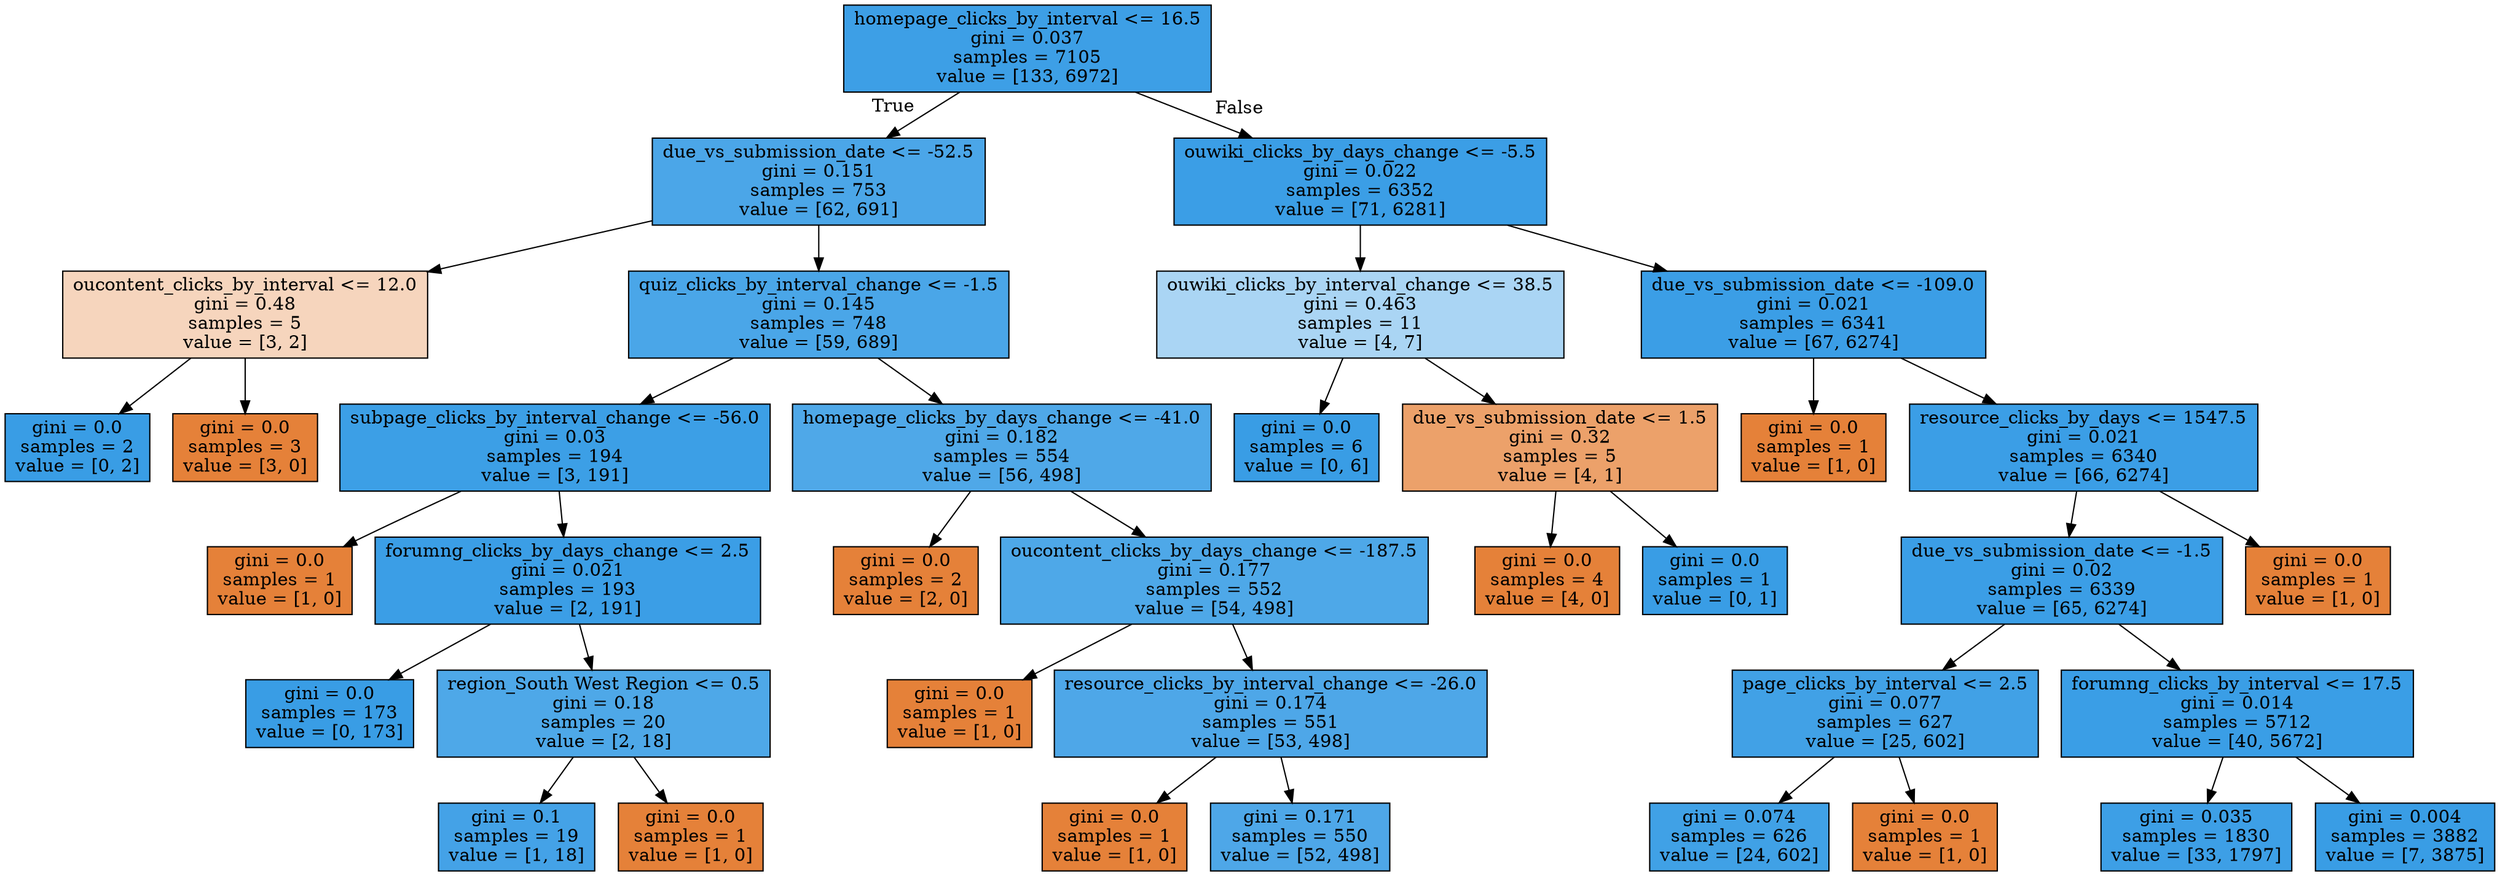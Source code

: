 digraph Tree {
node [shape=box, style="filled", color="black"] ;
0 [label="homepage_clicks_by_interval <= 16.5\ngini = 0.037\nsamples = 7105\nvalue = [133, 6972]", fillcolor="#399de5fa"] ;
1 [label="due_vs_submission_date <= -52.5\ngini = 0.151\nsamples = 753\nvalue = [62, 691]", fillcolor="#399de5e8"] ;
0 -> 1 [labeldistance=2.5, labelangle=45, headlabel="True"] ;
2 [label="oucontent_clicks_by_interval <= 12.0\ngini = 0.48\nsamples = 5\nvalue = [3, 2]", fillcolor="#e5813955"] ;
1 -> 2 ;
3 [label="gini = 0.0\nsamples = 2\nvalue = [0, 2]", fillcolor="#399de5ff"] ;
2 -> 3 ;
4 [label="gini = 0.0\nsamples = 3\nvalue = [3, 0]", fillcolor="#e58139ff"] ;
2 -> 4 ;
5 [label="quiz_clicks_by_interval_change <= -1.5\ngini = 0.145\nsamples = 748\nvalue = [59, 689]", fillcolor="#399de5e9"] ;
1 -> 5 ;
6 [label="subpage_clicks_by_interval_change <= -56.0\ngini = 0.03\nsamples = 194\nvalue = [3, 191]", fillcolor="#399de5fb"] ;
5 -> 6 ;
7 [label="gini = 0.0\nsamples = 1\nvalue = [1, 0]", fillcolor="#e58139ff"] ;
6 -> 7 ;
8 [label="forumng_clicks_by_days_change <= 2.5\ngini = 0.021\nsamples = 193\nvalue = [2, 191]", fillcolor="#399de5fc"] ;
6 -> 8 ;
9 [label="gini = 0.0\nsamples = 173\nvalue = [0, 173]", fillcolor="#399de5ff"] ;
8 -> 9 ;
10 [label="region_South West Region <= 0.5\ngini = 0.18\nsamples = 20\nvalue = [2, 18]", fillcolor="#399de5e3"] ;
8 -> 10 ;
11 [label="gini = 0.1\nsamples = 19\nvalue = [1, 18]", fillcolor="#399de5f1"] ;
10 -> 11 ;
12 [label="gini = 0.0\nsamples = 1\nvalue = [1, 0]", fillcolor="#e58139ff"] ;
10 -> 12 ;
13 [label="homepage_clicks_by_days_change <= -41.0\ngini = 0.182\nsamples = 554\nvalue = [56, 498]", fillcolor="#399de5e2"] ;
5 -> 13 ;
14 [label="gini = 0.0\nsamples = 2\nvalue = [2, 0]", fillcolor="#e58139ff"] ;
13 -> 14 ;
15 [label="oucontent_clicks_by_days_change <= -187.5\ngini = 0.177\nsamples = 552\nvalue = [54, 498]", fillcolor="#399de5e3"] ;
13 -> 15 ;
16 [label="gini = 0.0\nsamples = 1\nvalue = [1, 0]", fillcolor="#e58139ff"] ;
15 -> 16 ;
17 [label="resource_clicks_by_interval_change <= -26.0\ngini = 0.174\nsamples = 551\nvalue = [53, 498]", fillcolor="#399de5e4"] ;
15 -> 17 ;
18 [label="gini = 0.0\nsamples = 1\nvalue = [1, 0]", fillcolor="#e58139ff"] ;
17 -> 18 ;
19 [label="gini = 0.171\nsamples = 550\nvalue = [52, 498]", fillcolor="#399de5e4"] ;
17 -> 19 ;
20 [label="ouwiki_clicks_by_days_change <= -5.5\ngini = 0.022\nsamples = 6352\nvalue = [71, 6281]", fillcolor="#399de5fc"] ;
0 -> 20 [labeldistance=2.5, labelangle=-45, headlabel="False"] ;
21 [label="ouwiki_clicks_by_interval_change <= 38.5\ngini = 0.463\nsamples = 11\nvalue = [4, 7]", fillcolor="#399de56d"] ;
20 -> 21 ;
22 [label="gini = 0.0\nsamples = 6\nvalue = [0, 6]", fillcolor="#399de5ff"] ;
21 -> 22 ;
23 [label="due_vs_submission_date <= 1.5\ngini = 0.32\nsamples = 5\nvalue = [4, 1]", fillcolor="#e58139bf"] ;
21 -> 23 ;
24 [label="gini = 0.0\nsamples = 4\nvalue = [4, 0]", fillcolor="#e58139ff"] ;
23 -> 24 ;
25 [label="gini = 0.0\nsamples = 1\nvalue = [0, 1]", fillcolor="#399de5ff"] ;
23 -> 25 ;
26 [label="due_vs_submission_date <= -109.0\ngini = 0.021\nsamples = 6341\nvalue = [67, 6274]", fillcolor="#399de5fc"] ;
20 -> 26 ;
27 [label="gini = 0.0\nsamples = 1\nvalue = [1, 0]", fillcolor="#e58139ff"] ;
26 -> 27 ;
28 [label="resource_clicks_by_days <= 1547.5\ngini = 0.021\nsamples = 6340\nvalue = [66, 6274]", fillcolor="#399de5fc"] ;
26 -> 28 ;
29 [label="due_vs_submission_date <= -1.5\ngini = 0.02\nsamples = 6339\nvalue = [65, 6274]", fillcolor="#399de5fc"] ;
28 -> 29 ;
30 [label="page_clicks_by_interval <= 2.5\ngini = 0.077\nsamples = 627\nvalue = [25, 602]", fillcolor="#399de5f4"] ;
29 -> 30 ;
31 [label="gini = 0.074\nsamples = 626\nvalue = [24, 602]", fillcolor="#399de5f5"] ;
30 -> 31 ;
32 [label="gini = 0.0\nsamples = 1\nvalue = [1, 0]", fillcolor="#e58139ff"] ;
30 -> 32 ;
33 [label="forumng_clicks_by_interval <= 17.5\ngini = 0.014\nsamples = 5712\nvalue = [40, 5672]", fillcolor="#399de5fd"] ;
29 -> 33 ;
34 [label="gini = 0.035\nsamples = 1830\nvalue = [33, 1797]", fillcolor="#399de5fa"] ;
33 -> 34 ;
35 [label="gini = 0.004\nsamples = 3882\nvalue = [7, 3875]", fillcolor="#399de5ff"] ;
33 -> 35 ;
36 [label="gini = 0.0\nsamples = 1\nvalue = [1, 0]", fillcolor="#e58139ff"] ;
28 -> 36 ;
}